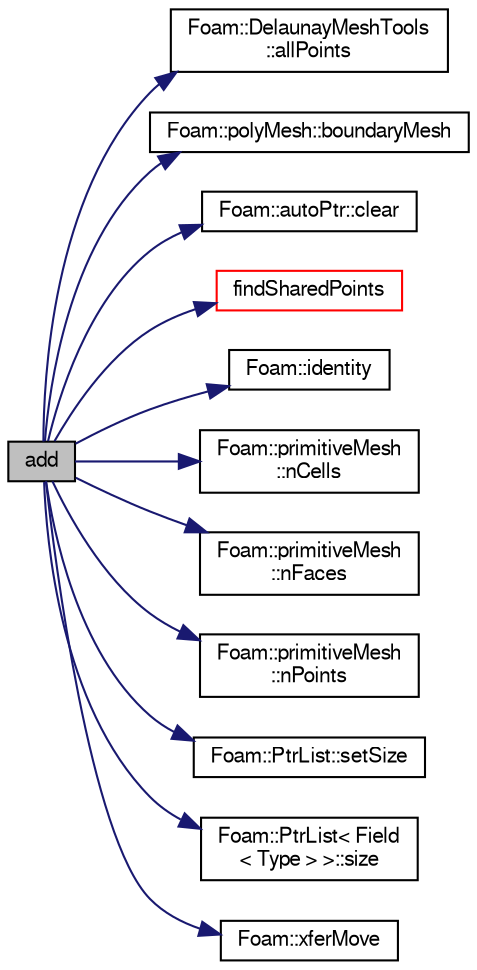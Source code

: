 digraph "add"
{
  bgcolor="transparent";
  edge [fontname="FreeSans",fontsize="10",labelfontname="FreeSans",labelfontsize="10"];
  node [fontname="FreeSans",fontsize="10",shape=record];
  rankdir="LR";
  Node102 [label="add",height=0.2,width=0.4,color="black", fillcolor="grey75", style="filled", fontcolor="black"];
  Node102 -> Node103 [color="midnightblue",fontsize="10",style="solid",fontname="FreeSans"];
  Node103 [label="Foam::DelaunayMeshTools\l::allPoints",height=0.2,width=0.4,color="black",URL="$a21194.html#a4c5367631633c866a448207bd561a616",tooltip="Extract all points in vertex-index order. "];
  Node102 -> Node104 [color="midnightblue",fontsize="10",style="solid",fontname="FreeSans"];
  Node104 [label="Foam::polyMesh::boundaryMesh",height=0.2,width=0.4,color="black",URL="$a27410.html#a9f2b68c134340291eda6197f47f25484",tooltip="Return boundary mesh. "];
  Node102 -> Node105 [color="midnightblue",fontsize="10",style="solid",fontname="FreeSans"];
  Node105 [label="Foam::autoPtr::clear",height=0.2,width=0.4,color="black",URL="$a25958.html#ac8bb3912a3ce86b15842e79d0b421204",tooltip="Delete object (if the pointer is valid) and set pointer to NULL. "];
  Node102 -> Node106 [color="midnightblue",fontsize="10",style="solid",fontname="FreeSans"];
  Node106 [label="findSharedPoints",height=0.2,width=0.4,color="red",URL="$a21594.html#a635b09647032a29d1e0aad6091b96f47",tooltip="Find topologically and geometrically shared points. "];
  Node102 -> Node600 [color="midnightblue",fontsize="10",style="solid",fontname="FreeSans"];
  Node600 [label="Foam::identity",height=0.2,width=0.4,color="black",URL="$a21124.html#a36af96cb841435845fffb4fe69208490",tooltip="Create identity map (map[i] == i) of given length. "];
  Node102 -> Node203 [color="midnightblue",fontsize="10",style="solid",fontname="FreeSans"];
  Node203 [label="Foam::primitiveMesh\l::nCells",height=0.2,width=0.4,color="black",URL="$a27530.html#a13b94bdb0926552bf78ad5210a73a3d5"];
  Node102 -> Node204 [color="midnightblue",fontsize="10",style="solid",fontname="FreeSans"];
  Node204 [label="Foam::primitiveMesh\l::nFaces",height=0.2,width=0.4,color="black",URL="$a27530.html#abe602c985a3c9ffa67176e969e77ca6f"];
  Node102 -> Node221 [color="midnightblue",fontsize="10",style="solid",fontname="FreeSans"];
  Node221 [label="Foam::primitiveMesh\l::nPoints",height=0.2,width=0.4,color="black",URL="$a27530.html#a1c886a784a597459dbf2d9470798e9dd"];
  Node102 -> Node271 [color="midnightblue",fontsize="10",style="solid",fontname="FreeSans"];
  Node271 [label="Foam::PtrList::setSize",height=0.2,width=0.4,color="black",URL="$a25914.html#aedb985ffeaf1bdbfeccc2a8730405703",tooltip="Reset size of PtrList. If extending the PtrList, new entries are. "];
  Node102 -> Node478 [color="midnightblue",fontsize="10",style="solid",fontname="FreeSans"];
  Node478 [label="Foam::PtrList\< Field\l\< Type \> \>::size",height=0.2,width=0.4,color="black",URL="$a25914.html#a47b3bf30da1eb3ab8076b5fbe00e0494",tooltip="Return the number of elements in the PtrList. "];
  Node102 -> Node577 [color="midnightblue",fontsize="10",style="solid",fontname="FreeSans"];
  Node577 [label="Foam::xferMove",height=0.2,width=0.4,color="black",URL="$a21124.html#ae3ad39ee5ad896e6d3c0f137ecd12abb"];
}
